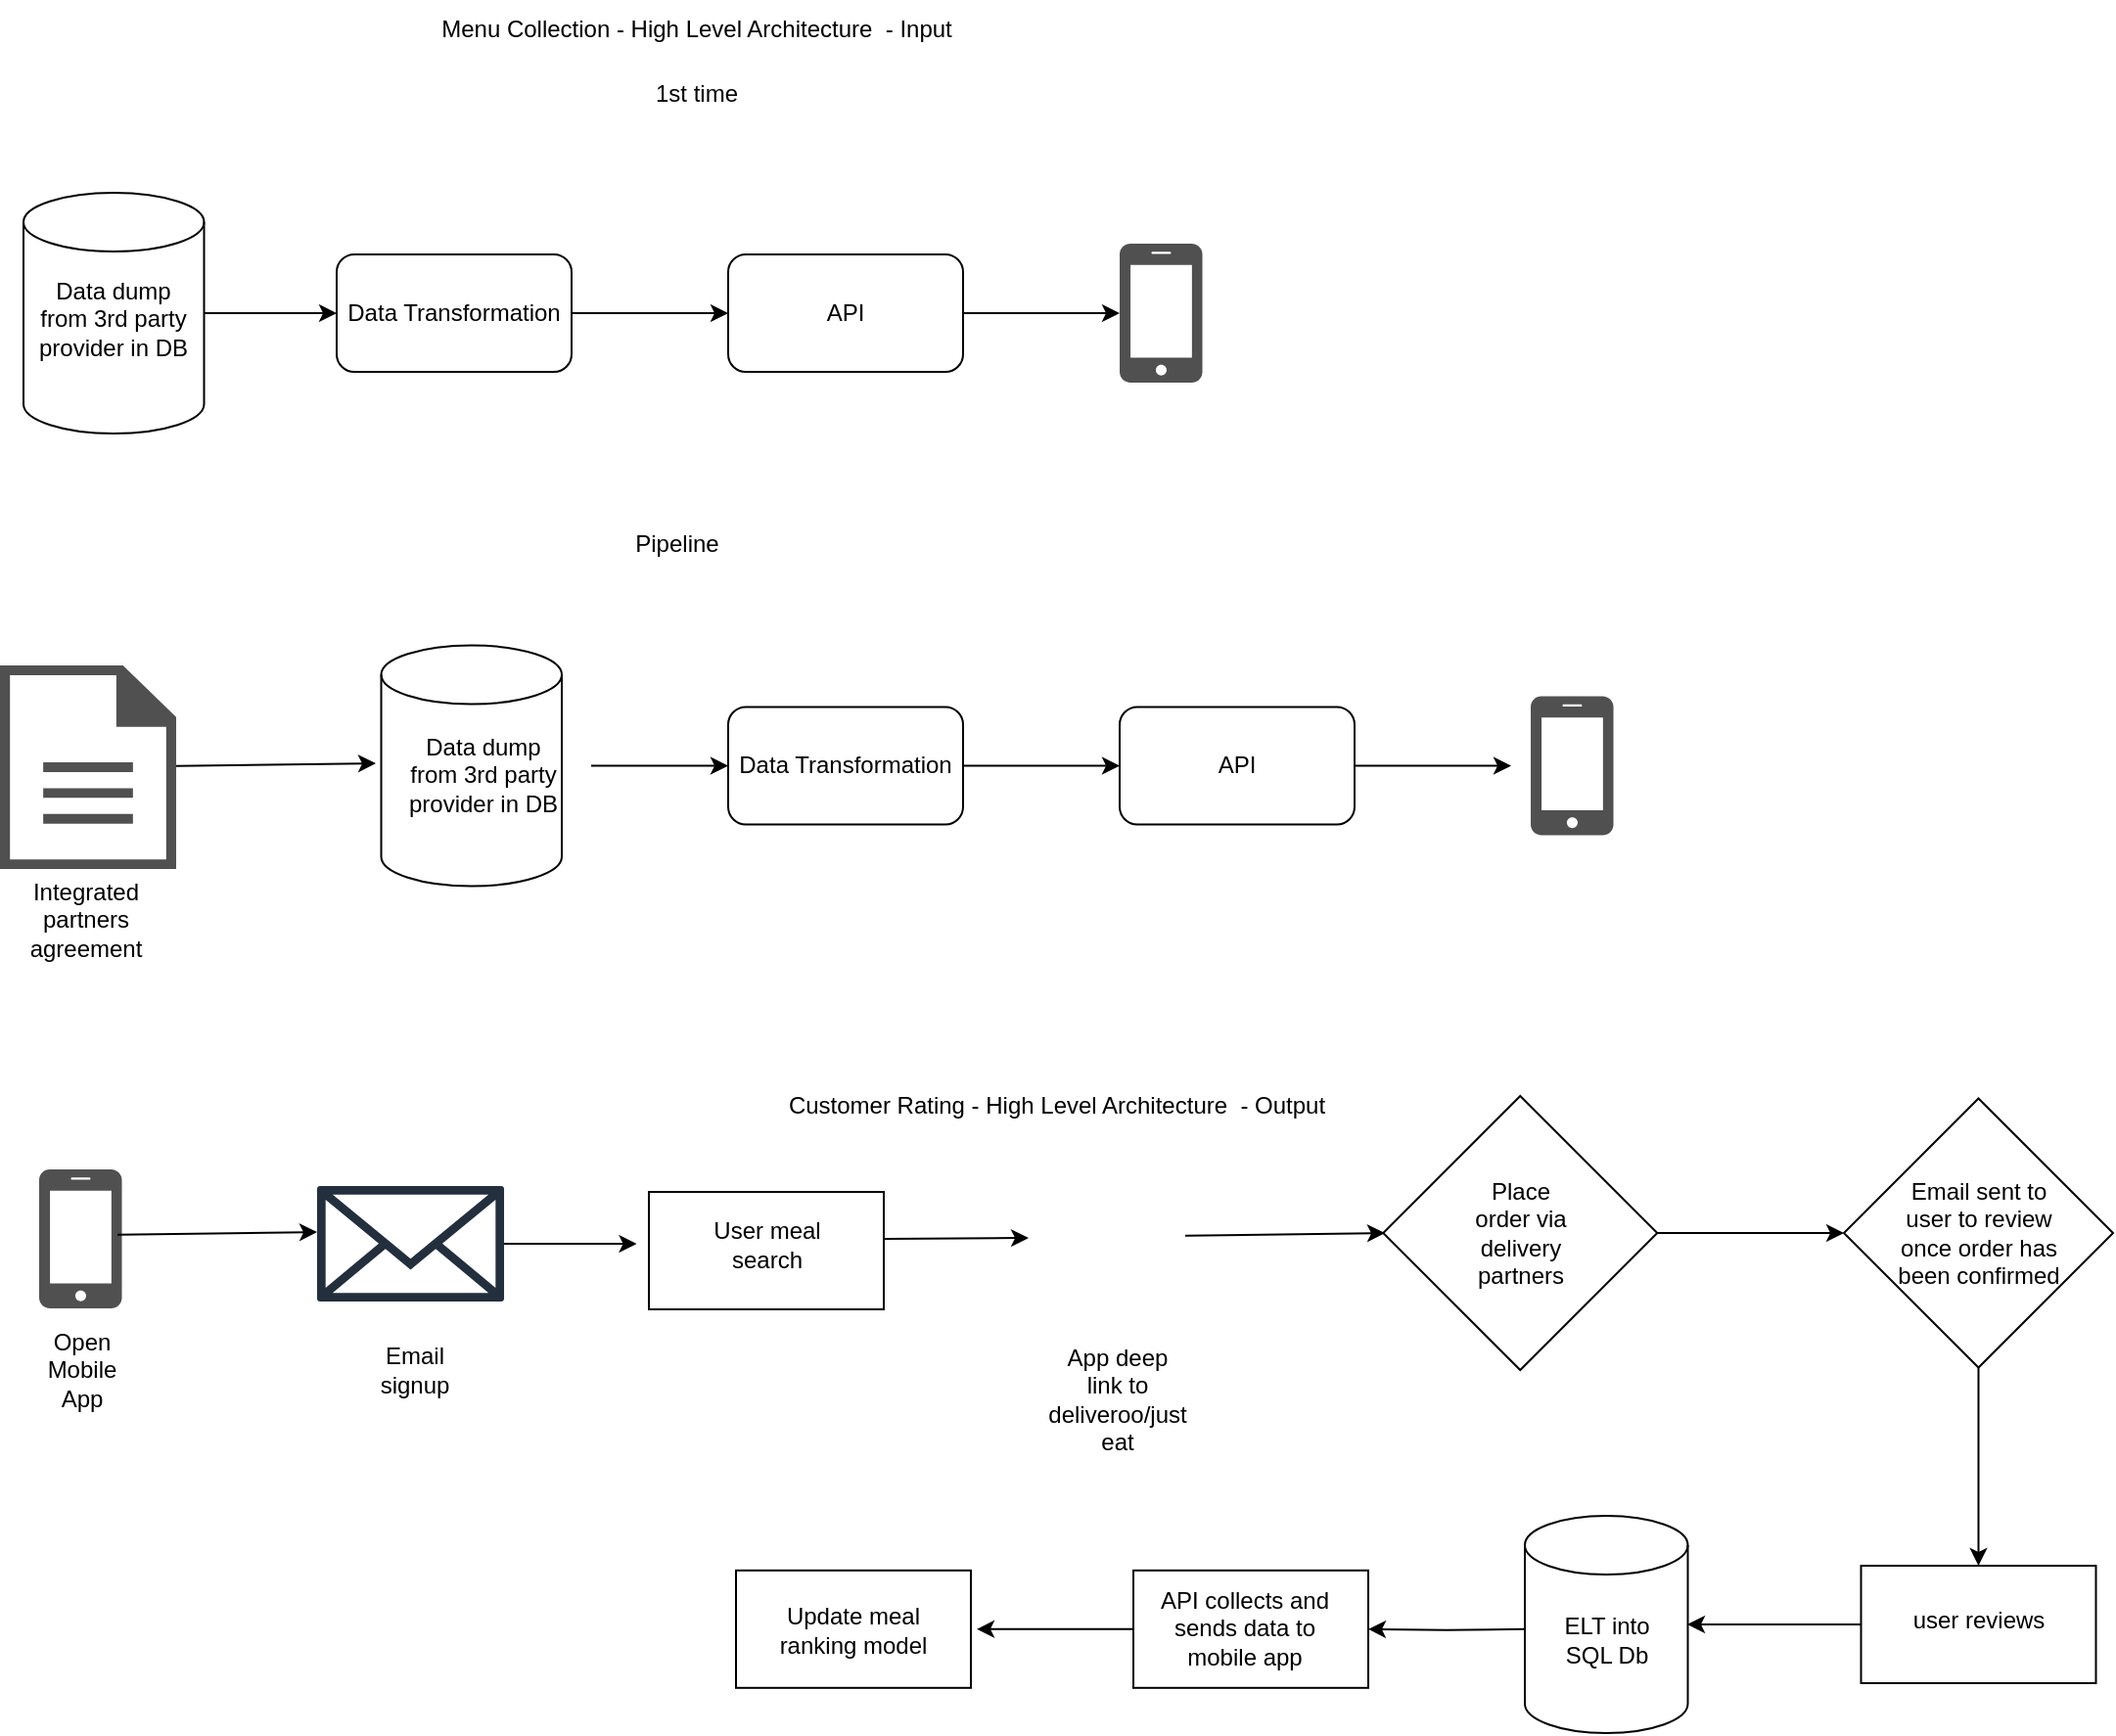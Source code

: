 <mxfile version="20.4.0" type="github">
  <diagram id="mXWO4GN3eBxZ8IwIYVMz" name="Page-1">
    <mxGraphModel dx="1337" dy="789" grid="1" gridSize="10" guides="1" tooltips="1" connect="1" arrows="1" fold="1" page="1" pageScale="1" pageWidth="827" pageHeight="1169" math="0" shadow="0">
      <root>
        <mxCell id="0" />
        <mxCell id="1" parent="0" />
        <mxCell id="d611CdAX5YgPBXfsF0dd-45" value="" style="shape=cylinder3;whiteSpace=wrap;html=1;boundedLbl=1;backgroundOutline=1;size=15;" parent="1" vertex="1">
          <mxGeometry x="252.75" y="339.75" width="92.25" height="123" as="geometry" />
        </mxCell>
        <mxCell id="RUqhI57rxPqJKJZaMw4q-12" value="" style="edgeStyle=orthogonalEdgeStyle;rounded=0;orthogonalLoop=1;jettySize=auto;html=1;entryX=0;entryY=0.5;entryDx=0;entryDy=0;" parent="1" target="RUqhI57rxPqJKJZaMw4q-11" edge="1">
          <mxGeometry relative="1" as="geometry">
            <Array as="points">
              <mxPoint x="180" y="170" />
              <mxPoint x="180" y="170" />
            </Array>
            <mxPoint x="160" y="170" as="sourcePoint" />
          </mxGeometry>
        </mxCell>
        <mxCell id="RUqhI57rxPqJKJZaMw4q-2" value="" style="sketch=0;pointerEvents=1;shadow=0;dashed=0;html=1;strokeColor=none;fillColor=#505050;labelPosition=center;verticalLabelPosition=bottom;verticalAlign=top;outlineConnect=0;align=center;shape=mxgraph.office.devices.cell_phone_iphone_standalone;" parent="1" vertex="1">
          <mxGeometry x="630" y="134.5" width="42.26" height="71" as="geometry" />
        </mxCell>
        <mxCell id="v1P_5P8ENfFrYEzdJDHt-2" value="" style="edgeStyle=orthogonalEdgeStyle;rounded=0;orthogonalLoop=1;jettySize=auto;html=1;" edge="1" parent="1" source="RUqhI57rxPqJKJZaMw4q-3">
          <mxGeometry relative="1" as="geometry">
            <mxPoint x="383.265" y="645.5" as="targetPoint" />
          </mxGeometry>
        </mxCell>
        <mxCell id="RUqhI57rxPqJKJZaMw4q-3" value="" style="sketch=0;outlineConnect=0;fontColor=#232F3E;gradientColor=none;fillColor=#232F3D;strokeColor=none;dashed=0;verticalLabelPosition=bottom;verticalAlign=top;align=center;html=1;fontSize=12;fontStyle=0;aspect=fixed;pointerEvents=1;shape=mxgraph.aws4.email_2;" parent="1" vertex="1">
          <mxGeometry x="220" y="615.5" width="95.51" height="60" as="geometry" />
        </mxCell>
        <mxCell id="RUqhI57rxPqJKJZaMw4q-4" value="" style="shape=image;html=1;verticalAlign=top;verticalLabelPosition=bottom;labelBackgroundColor=#ffffff;imageAspect=0;aspect=fixed;image=https://cdn0.iconfinder.com/data/icons/phosphor-regular-vol-4/256/shopping-cart-simple-128.png" parent="1" vertex="1">
          <mxGeometry x="583.51" y="607.5" width="90" height="90" as="geometry" />
        </mxCell>
        <mxCell id="RUqhI57rxPqJKJZaMw4q-9" value="Menu Collection - High Level Architecture&amp;nbsp; - Input" style="text;html=1;strokeColor=none;fillColor=none;align=center;verticalAlign=middle;whiteSpace=wrap;rounded=0;" parent="1" vertex="1">
          <mxGeometry x="169" y="10" width="490" height="30" as="geometry" />
        </mxCell>
        <mxCell id="RUqhI57rxPqJKJZaMw4q-10" value="1st time" style="text;html=1;strokeColor=none;fillColor=none;align=center;verticalAlign=middle;whiteSpace=wrap;rounded=0;" parent="1" vertex="1">
          <mxGeometry x="384" y="43.25" width="60" height="30" as="geometry" />
        </mxCell>
        <mxCell id="RUqhI57rxPqJKJZaMw4q-14" value="" style="edgeStyle=orthogonalEdgeStyle;rounded=0;orthogonalLoop=1;jettySize=auto;html=1;" parent="1" source="RUqhI57rxPqJKJZaMw4q-11" target="RUqhI57rxPqJKJZaMw4q-13" edge="1">
          <mxGeometry relative="1" as="geometry" />
        </mxCell>
        <mxCell id="RUqhI57rxPqJKJZaMw4q-11" value="Data Transformation" style="rounded=1;whiteSpace=wrap;html=1;" parent="1" vertex="1">
          <mxGeometry x="230" y="140" width="120" height="60" as="geometry" />
        </mxCell>
        <mxCell id="RUqhI57rxPqJKJZaMw4q-16" value="" style="edgeStyle=orthogonalEdgeStyle;rounded=0;orthogonalLoop=1;jettySize=auto;html=1;" parent="1" source="RUqhI57rxPqJKJZaMw4q-13" edge="1">
          <mxGeometry relative="1" as="geometry">
            <mxPoint x="630" y="170" as="targetPoint" />
          </mxGeometry>
        </mxCell>
        <mxCell id="RUqhI57rxPqJKJZaMw4q-13" value="API" style="whiteSpace=wrap;html=1;rounded=1;" parent="1" vertex="1">
          <mxGeometry x="430" y="140" width="120" height="60" as="geometry" />
        </mxCell>
        <mxCell id="d611CdAX5YgPBXfsF0dd-1" value="" style="edgeStyle=orthogonalEdgeStyle;rounded=0;orthogonalLoop=1;jettySize=auto;html=1;entryX=0;entryY=0.5;entryDx=0;entryDy=0;" parent="1" target="d611CdAX5YgPBXfsF0dd-6" edge="1">
          <mxGeometry relative="1" as="geometry">
            <Array as="points">
              <mxPoint x="360" y="401" />
              <mxPoint x="360" y="401" />
            </Array>
            <mxPoint x="360" y="401.3" as="sourcePoint" />
          </mxGeometry>
        </mxCell>
        <mxCell id="d611CdAX5YgPBXfsF0dd-2" value="" style="sketch=0;pointerEvents=1;shadow=0;dashed=0;html=1;strokeColor=none;fillColor=#505050;labelPosition=center;verticalLabelPosition=bottom;verticalAlign=top;outlineConnect=0;align=center;shape=mxgraph.office.devices.cell_phone_iphone_standalone;" parent="1" vertex="1">
          <mxGeometry x="840" y="365.75" width="42.26" height="71" as="geometry" />
        </mxCell>
        <mxCell id="d611CdAX5YgPBXfsF0dd-4" value="Data dump from 3rd party provider in DB" style="text;html=1;strokeColor=none;fillColor=none;align=center;verticalAlign=middle;whiteSpace=wrap;rounded=0;" parent="1" vertex="1">
          <mxGeometry x="265" y="391.25" width="80" height="30" as="geometry" />
        </mxCell>
        <mxCell id="d611CdAX5YgPBXfsF0dd-5" value="" style="edgeStyle=orthogonalEdgeStyle;rounded=0;orthogonalLoop=1;jettySize=auto;html=1;" parent="1" source="d611CdAX5YgPBXfsF0dd-6" target="d611CdAX5YgPBXfsF0dd-8" edge="1">
          <mxGeometry relative="1" as="geometry" />
        </mxCell>
        <mxCell id="d611CdAX5YgPBXfsF0dd-6" value="Data Transformation" style="rounded=1;whiteSpace=wrap;html=1;" parent="1" vertex="1">
          <mxGeometry x="430" y="371.25" width="120" height="60" as="geometry" />
        </mxCell>
        <mxCell id="d611CdAX5YgPBXfsF0dd-7" value="" style="edgeStyle=orthogonalEdgeStyle;rounded=0;orthogonalLoop=1;jettySize=auto;html=1;" parent="1" source="d611CdAX5YgPBXfsF0dd-8" edge="1">
          <mxGeometry relative="1" as="geometry">
            <mxPoint x="830" y="401.25" as="targetPoint" />
          </mxGeometry>
        </mxCell>
        <mxCell id="d611CdAX5YgPBXfsF0dd-8" value="API" style="whiteSpace=wrap;html=1;rounded=1;" parent="1" vertex="1">
          <mxGeometry x="630" y="371.25" width="120" height="60" as="geometry" />
        </mxCell>
        <mxCell id="d611CdAX5YgPBXfsF0dd-9" value="Pipeline" style="text;html=1;strokeColor=none;fillColor=none;align=center;verticalAlign=middle;whiteSpace=wrap;rounded=0;" parent="1" vertex="1">
          <mxGeometry x="374" y="273.25" width="60" height="30" as="geometry" />
        </mxCell>
        <mxCell id="d611CdAX5YgPBXfsF0dd-10" value="" style="sketch=0;pointerEvents=1;shadow=0;dashed=0;html=1;strokeColor=none;fillColor=#505050;labelPosition=center;verticalLabelPosition=bottom;verticalAlign=top;outlineConnect=0;align=center;shape=mxgraph.office.concepts.document;" parent="1" vertex="1">
          <mxGeometry x="58" y="350" width="90" height="104" as="geometry" />
        </mxCell>
        <mxCell id="d611CdAX5YgPBXfsF0dd-11" value="" style="endArrow=classic;html=1;rounded=0;entryX=0;entryY=0.5;entryDx=0;entryDy=0;entryPerimeter=0;" parent="1" source="d611CdAX5YgPBXfsF0dd-10" edge="1">
          <mxGeometry width="50" height="50" relative="1" as="geometry">
            <mxPoint x="140" y="380" as="sourcePoint" />
            <mxPoint x="250" y="400" as="targetPoint" />
          </mxGeometry>
        </mxCell>
        <mxCell id="d611CdAX5YgPBXfsF0dd-12" value="Integrated partners agreement" style="text;html=1;strokeColor=none;fillColor=none;align=center;verticalAlign=middle;whiteSpace=wrap;rounded=0;" parent="1" vertex="1">
          <mxGeometry x="72" y="465" width="60" height="30" as="geometry" />
        </mxCell>
        <mxCell id="d611CdAX5YgPBXfsF0dd-13" value="Customer Rating - High Level Architecture&amp;nbsp; - Output" style="text;html=1;strokeColor=none;fillColor=none;align=center;verticalAlign=middle;whiteSpace=wrap;rounded=0;" parent="1" vertex="1">
          <mxGeometry x="352.51" y="560" width="490" height="30" as="geometry" />
        </mxCell>
        <mxCell id="d611CdAX5YgPBXfsF0dd-14" value="" style="sketch=0;pointerEvents=1;shadow=0;dashed=0;html=1;strokeColor=none;fillColor=#505050;labelPosition=center;verticalLabelPosition=bottom;verticalAlign=top;outlineConnect=0;align=center;shape=mxgraph.office.devices.cell_phone_iphone_standalone;" parent="1" vertex="1">
          <mxGeometry x="78" y="607.5" width="42.26" height="71" as="geometry" />
        </mxCell>
        <mxCell id="d611CdAX5YgPBXfsF0dd-15" value="" style="rhombus;whiteSpace=wrap;html=1;" parent="1" vertex="1">
          <mxGeometry x="764.64" y="570" width="140" height="140" as="geometry" />
        </mxCell>
        <mxCell id="d611CdAX5YgPBXfsF0dd-19" value="" style="endArrow=classic;html=1;rounded=0;entryX=0;entryY=0.5;entryDx=0;entryDy=0;entryPerimeter=0;" parent="1" edge="1">
          <mxGeometry width="50" height="50" relative="1" as="geometry">
            <mxPoint x="118" y="640.888" as="sourcePoint" />
            <mxPoint x="220" y="639.5" as="targetPoint" />
          </mxGeometry>
        </mxCell>
        <mxCell id="d611CdAX5YgPBXfsF0dd-21" value="" style="endArrow=classic;html=1;rounded=0;entryX=0;entryY=0.5;entryDx=0;entryDy=0;entryPerimeter=0;" parent="1" edge="1">
          <mxGeometry width="50" height="50" relative="1" as="geometry">
            <mxPoint x="663.51" y="641.388" as="sourcePoint" />
            <mxPoint x="765.51" y="640" as="targetPoint" />
          </mxGeometry>
        </mxCell>
        <mxCell id="d611CdAX5YgPBXfsF0dd-22" value="" style="endArrow=classic;html=1;rounded=0;exitX=1;exitY=0.5;exitDx=0;exitDy=0;" parent="1" edge="1" source="d611CdAX5YgPBXfsF0dd-15">
          <mxGeometry width="50" height="50" relative="1" as="geometry">
            <mxPoint x="870" y="720" as="sourcePoint" />
            <mxPoint x="1000" y="640" as="targetPoint" />
            <Array as="points" />
          </mxGeometry>
        </mxCell>
        <mxCell id="d611CdAX5YgPBXfsF0dd-23" value="" style="endArrow=classic;html=1;rounded=0;entryX=0.5;entryY=0;entryDx=0;entryDy=0;exitX=0.5;exitY=1;exitDx=0;exitDy=0;" parent="1" edge="1" target="d611CdAX5YgPBXfsF0dd-28" source="d611CdAX5YgPBXfsF0dd-27">
          <mxGeometry width="50" height="50" relative="1" as="geometry">
            <mxPoint x="556.0" y="869.428" as="sourcePoint" />
            <mxPoint x="658.0" y="868.04" as="targetPoint" />
            <Array as="points" />
          </mxGeometry>
        </mxCell>
        <mxCell id="d611CdAX5YgPBXfsF0dd-24" value="" style="endArrow=classic;html=1;rounded=0;exitX=0;exitY=0.5;exitDx=0;exitDy=0;" parent="1" source="d611CdAX5YgPBXfsF0dd-28" edge="1">
          <mxGeometry width="50" height="50" relative="1" as="geometry">
            <mxPoint x="1000" y="840" as="sourcePoint" />
            <mxPoint x="920" y="840" as="targetPoint" />
            <Array as="points" />
          </mxGeometry>
        </mxCell>
        <mxCell id="d611CdAX5YgPBXfsF0dd-27" value="" style="rhombus;whiteSpace=wrap;html=1;" parent="1" vertex="1">
          <mxGeometry x="1000" y="571.25" width="137.5" height="137.5" as="geometry" />
        </mxCell>
        <mxCell id="d611CdAX5YgPBXfsF0dd-28" value="" style="rounded=0;whiteSpace=wrap;html=1;" parent="1" vertex="1">
          <mxGeometry x="1008.75" y="810" width="120" height="60" as="geometry" />
        </mxCell>
        <mxCell id="d611CdAX5YgPBXfsF0dd-31" value="" style="edgeStyle=orthogonalEdgeStyle;rounded=0;orthogonalLoop=1;jettySize=auto;html=1;" parent="1" target="d611CdAX5YgPBXfsF0dd-30" edge="1">
          <mxGeometry relative="1" as="geometry">
            <mxPoint x="837" y="842.409" as="sourcePoint" />
          </mxGeometry>
        </mxCell>
        <mxCell id="d611CdAX5YgPBXfsF0dd-33" value="" style="edgeStyle=orthogonalEdgeStyle;rounded=0;orthogonalLoop=1;jettySize=auto;html=1;" parent="1" source="d611CdAX5YgPBXfsF0dd-30" edge="1">
          <mxGeometry relative="1" as="geometry">
            <mxPoint x="557" y="842.409" as="targetPoint" />
          </mxGeometry>
        </mxCell>
        <mxCell id="d611CdAX5YgPBXfsF0dd-30" value="" style="whiteSpace=wrap;html=1;rounded=0;" parent="1" vertex="1">
          <mxGeometry x="637" y="812.409" width="120" height="60" as="geometry" />
        </mxCell>
        <mxCell id="d611CdAX5YgPBXfsF0dd-32" value="" style="whiteSpace=wrap;html=1;rounded=0;" parent="1" vertex="1">
          <mxGeometry x="434" y="812.409" width="120" height="60" as="geometry" />
        </mxCell>
        <mxCell id="d611CdAX5YgPBXfsF0dd-35" value="Open Mobile App" style="text;html=1;strokeColor=none;fillColor=none;align=center;verticalAlign=middle;whiteSpace=wrap;rounded=0;" parent="1" vertex="1">
          <mxGeometry x="70" y="694.5" width="60" height="30" as="geometry" />
        </mxCell>
        <mxCell id="d611CdAX5YgPBXfsF0dd-36" value="Email signup" style="text;html=1;strokeColor=none;fillColor=none;align=center;verticalAlign=middle;whiteSpace=wrap;rounded=0;" parent="1" vertex="1">
          <mxGeometry x="240" y="694.5" width="60" height="30" as="geometry" />
        </mxCell>
        <mxCell id="d611CdAX5YgPBXfsF0dd-37" value="Place order via delivery partners" style="text;html=1;strokeColor=none;fillColor=none;align=center;verticalAlign=middle;whiteSpace=wrap;rounded=0;" parent="1" vertex="1">
          <mxGeometry x="804.64" y="625" width="60" height="30" as="geometry" />
        </mxCell>
        <mxCell id="d611CdAX5YgPBXfsF0dd-38" value="App deep link to deliveroo/just eat" style="text;html=1;strokeColor=none;fillColor=none;align=center;verticalAlign=middle;whiteSpace=wrap;rounded=0;" parent="1" vertex="1">
          <mxGeometry x="599" y="710" width="60" height="30" as="geometry" />
        </mxCell>
        <mxCell id="d611CdAX5YgPBXfsF0dd-39" value="Email sent to user to review once order has been confirmed" style="text;html=1;strokeColor=none;fillColor=none;align=center;verticalAlign=middle;whiteSpace=wrap;rounded=0;" parent="1" vertex="1">
          <mxGeometry x="1025.75" y="625" width="86" height="30" as="geometry" />
        </mxCell>
        <mxCell id="d611CdAX5YgPBXfsF0dd-40" value="user reviews" style="text;html=1;strokeColor=none;fillColor=none;align=center;verticalAlign=middle;whiteSpace=wrap;rounded=0;" parent="1" vertex="1">
          <mxGeometry x="1029.75" y="820" width="78" height="35" as="geometry" />
        </mxCell>
        <mxCell id="d611CdAX5YgPBXfsF0dd-42" value="API collects and sends data to mobile app" style="text;html=1;strokeColor=none;fillColor=none;align=center;verticalAlign=middle;whiteSpace=wrap;rounded=0;" parent="1" vertex="1">
          <mxGeometry x="644.38" y="827.41" width="100" height="30" as="geometry" />
        </mxCell>
        <mxCell id="d611CdAX5YgPBXfsF0dd-43" value="Update meal ranking model" style="text;html=1;strokeColor=none;fillColor=none;align=center;verticalAlign=middle;whiteSpace=wrap;rounded=0;" parent="1" vertex="1">
          <mxGeometry x="447" y="827.5" width="94" height="30" as="geometry" />
        </mxCell>
        <mxCell id="d611CdAX5YgPBXfsF0dd-44" value="" style="shape=cylinder3;whiteSpace=wrap;html=1;boundedLbl=1;backgroundOutline=1;size=15;" parent="1" vertex="1">
          <mxGeometry x="837" y="784.5" width="83.25" height="111" as="geometry" />
        </mxCell>
        <mxCell id="d611CdAX5YgPBXfsF0dd-41" value="ELT into SQL Db" style="text;html=1;strokeColor=none;fillColor=none;align=center;verticalAlign=middle;whiteSpace=wrap;rounded=0;" parent="1" vertex="1">
          <mxGeometry x="848.63" y="835.25" width="60" height="25.25" as="geometry" />
        </mxCell>
        <mxCell id="d611CdAX5YgPBXfsF0dd-46" value="" style="shape=cylinder3;whiteSpace=wrap;html=1;boundedLbl=1;backgroundOutline=1;size=15;" parent="1" vertex="1">
          <mxGeometry x="70" y="108.5" width="92.25" height="123" as="geometry" />
        </mxCell>
        <mxCell id="d611CdAX5YgPBXfsF0dd-47" value="Data dump from 3rd party provider in DB" style="text;html=1;strokeColor=none;fillColor=none;align=center;verticalAlign=middle;whiteSpace=wrap;rounded=0;" parent="1" vertex="1">
          <mxGeometry x="76.12" y="157.75" width="80" height="30" as="geometry" />
        </mxCell>
        <mxCell id="v1P_5P8ENfFrYEzdJDHt-3" value="" style="rounded=0;whiteSpace=wrap;html=1;" vertex="1" parent="1">
          <mxGeometry x="389.51" y="619" width="120" height="60" as="geometry" />
        </mxCell>
        <mxCell id="v1P_5P8ENfFrYEzdJDHt-4" value="" style="endArrow=classic;html=1;rounded=0;" edge="1" parent="1">
          <mxGeometry width="50" height="50" relative="1" as="geometry">
            <mxPoint x="510" y="643" as="sourcePoint" />
            <mxPoint x="583.51" y="642.5" as="targetPoint" />
          </mxGeometry>
        </mxCell>
        <mxCell id="v1P_5P8ENfFrYEzdJDHt-5" value="User meal search" style="text;html=1;strokeColor=none;fillColor=none;align=center;verticalAlign=middle;whiteSpace=wrap;rounded=0;" vertex="1" parent="1">
          <mxGeometry x="419.51" y="631" width="60" height="30" as="geometry" />
        </mxCell>
      </root>
    </mxGraphModel>
  </diagram>
</mxfile>
